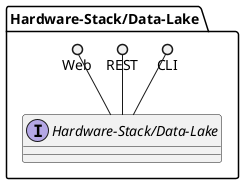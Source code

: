 @startuml

package "Hardware-Stack/Data-Lake" {
    interface "Hardware-Stack/Data-Lake" {

    }
    CLI ()-- "Hardware-Stack/Data-Lake"
    REST ()-- "Hardware-Stack/Data-Lake"
    Web ()-- "Hardware-Stack/Data-Lake"

}


@enduml

